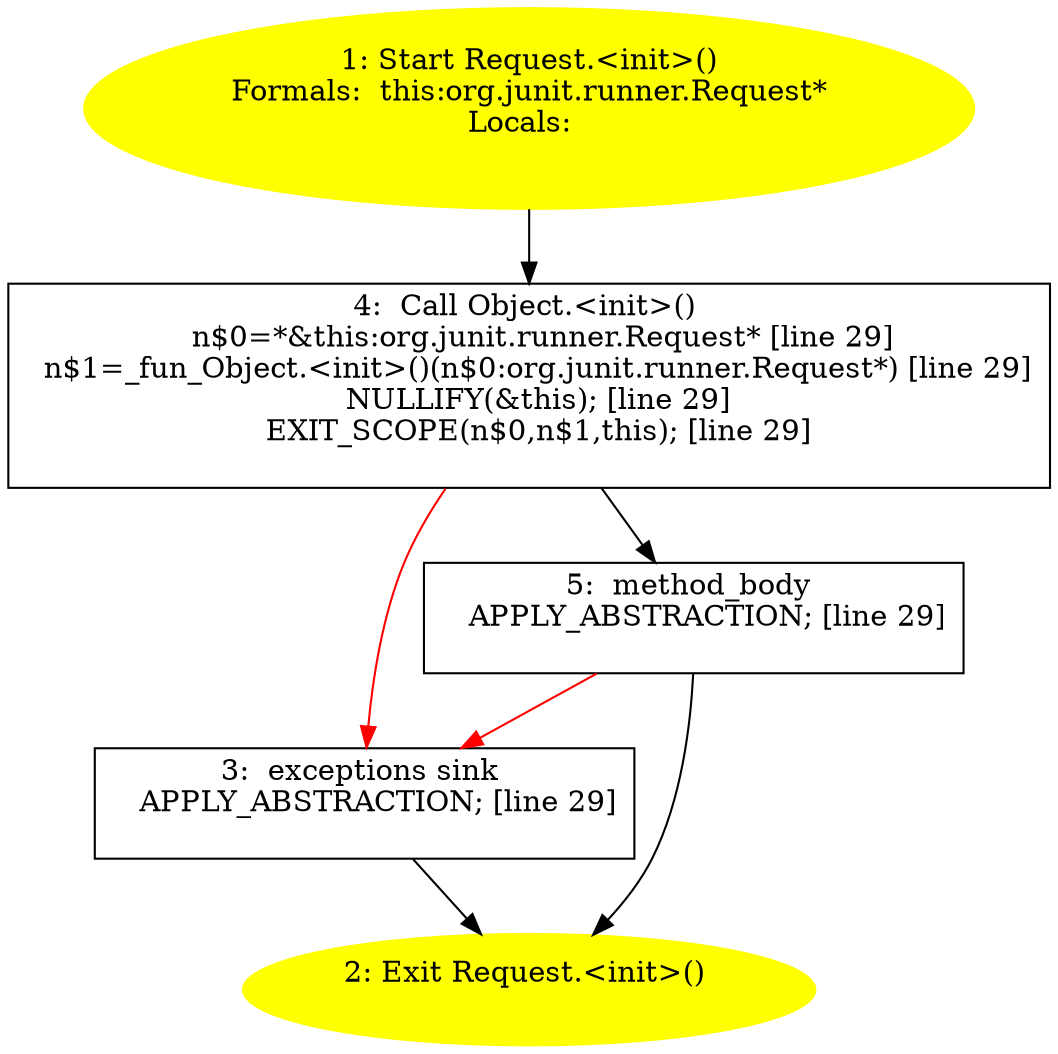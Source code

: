 /* @generated */
digraph cfg {
"org.junit.runner.Request.<init>().9591830b0f8047d96824722a472c6135_1" [label="1: Start Request.<init>()\nFormals:  this:org.junit.runner.Request*\nLocals:  \n  " color=yellow style=filled]
	

	 "org.junit.runner.Request.<init>().9591830b0f8047d96824722a472c6135_1" -> "org.junit.runner.Request.<init>().9591830b0f8047d96824722a472c6135_4" ;
"org.junit.runner.Request.<init>().9591830b0f8047d96824722a472c6135_2" [label="2: Exit Request.<init>() \n  " color=yellow style=filled]
	

"org.junit.runner.Request.<init>().9591830b0f8047d96824722a472c6135_3" [label="3:  exceptions sink \n   APPLY_ABSTRACTION; [line 29]\n " shape="box"]
	

	 "org.junit.runner.Request.<init>().9591830b0f8047d96824722a472c6135_3" -> "org.junit.runner.Request.<init>().9591830b0f8047d96824722a472c6135_2" ;
"org.junit.runner.Request.<init>().9591830b0f8047d96824722a472c6135_4" [label="4:  Call Object.<init>() \n   n$0=*&this:org.junit.runner.Request* [line 29]\n  n$1=_fun_Object.<init>()(n$0:org.junit.runner.Request*) [line 29]\n  NULLIFY(&this); [line 29]\n  EXIT_SCOPE(n$0,n$1,this); [line 29]\n " shape="box"]
	

	 "org.junit.runner.Request.<init>().9591830b0f8047d96824722a472c6135_4" -> "org.junit.runner.Request.<init>().9591830b0f8047d96824722a472c6135_5" ;
	 "org.junit.runner.Request.<init>().9591830b0f8047d96824722a472c6135_4" -> "org.junit.runner.Request.<init>().9591830b0f8047d96824722a472c6135_3" [color="red" ];
"org.junit.runner.Request.<init>().9591830b0f8047d96824722a472c6135_5" [label="5:  method_body \n   APPLY_ABSTRACTION; [line 29]\n " shape="box"]
	

	 "org.junit.runner.Request.<init>().9591830b0f8047d96824722a472c6135_5" -> "org.junit.runner.Request.<init>().9591830b0f8047d96824722a472c6135_2" ;
	 "org.junit.runner.Request.<init>().9591830b0f8047d96824722a472c6135_5" -> "org.junit.runner.Request.<init>().9591830b0f8047d96824722a472c6135_3" [color="red" ];
}
